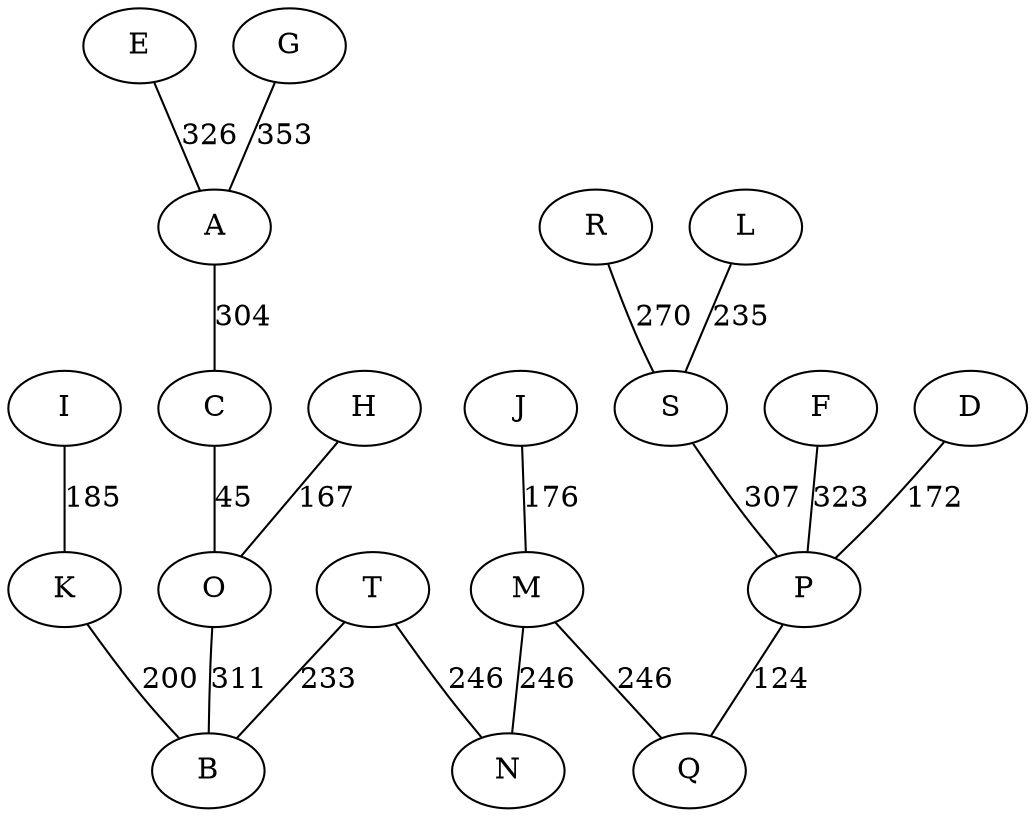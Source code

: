 graph MST {
	C -- O [label="45"];
	P -- Q [label="124"];
	H -- O [label="167"];
	D -- P [label="172"];
	J -- M [label="176"];
	I -- K [label="185"];
	K -- B [label="200"];
	T -- B [label="233"];
	L -- S [label="235"];
	M -- N [label="246"];
	M -- Q [label="246"];
	T -- N [label="246"];
	R -- S [label="270"];
	A -- C [label="304"];
	S -- P [label="307"];
	O -- B [label="311"];
	F -- P [label="323"];
	E -- A [label="326"];
	G -- A [label="353"];
}
